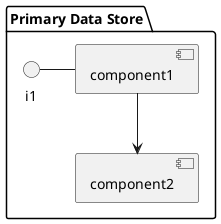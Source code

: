 @startuml

package "Primary Data Store" {
component component1
component component2
interface i1

}
i1 - component1
component1 --> component2
@enduml

